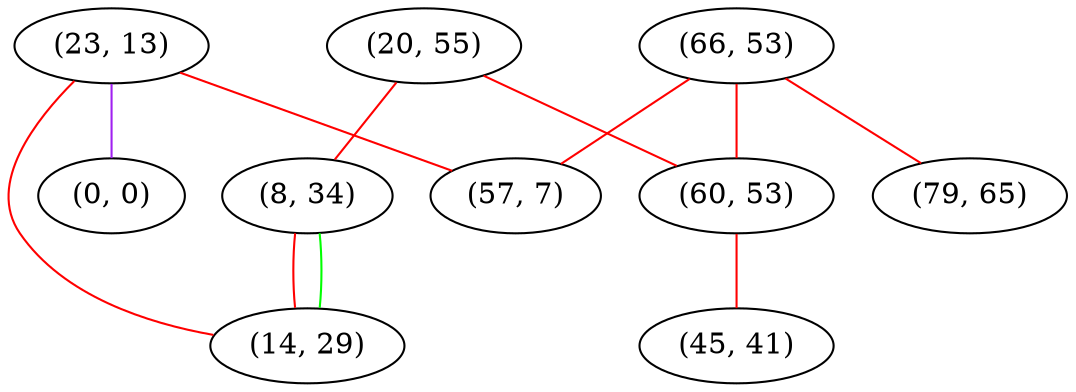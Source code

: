 graph "" {
"(20, 55)";
"(23, 13)";
"(8, 34)";
"(66, 53)";
"(79, 65)";
"(60, 53)";
"(0, 0)";
"(45, 41)";
"(57, 7)";
"(14, 29)";
"(20, 55)" -- "(60, 53)"  [color=red, key=0, weight=1];
"(20, 55)" -- "(8, 34)"  [color=red, key=0, weight=1];
"(23, 13)" -- "(0, 0)"  [color=purple, key=0, weight=4];
"(23, 13)" -- "(14, 29)"  [color=red, key=0, weight=1];
"(23, 13)" -- "(57, 7)"  [color=red, key=0, weight=1];
"(8, 34)" -- "(14, 29)"  [color=red, key=0, weight=1];
"(8, 34)" -- "(14, 29)"  [color=green, key=1, weight=2];
"(66, 53)" -- "(60, 53)"  [color=red, key=0, weight=1];
"(66, 53)" -- "(57, 7)"  [color=red, key=0, weight=1];
"(66, 53)" -- "(79, 65)"  [color=red, key=0, weight=1];
"(60, 53)" -- "(45, 41)"  [color=red, key=0, weight=1];
}
